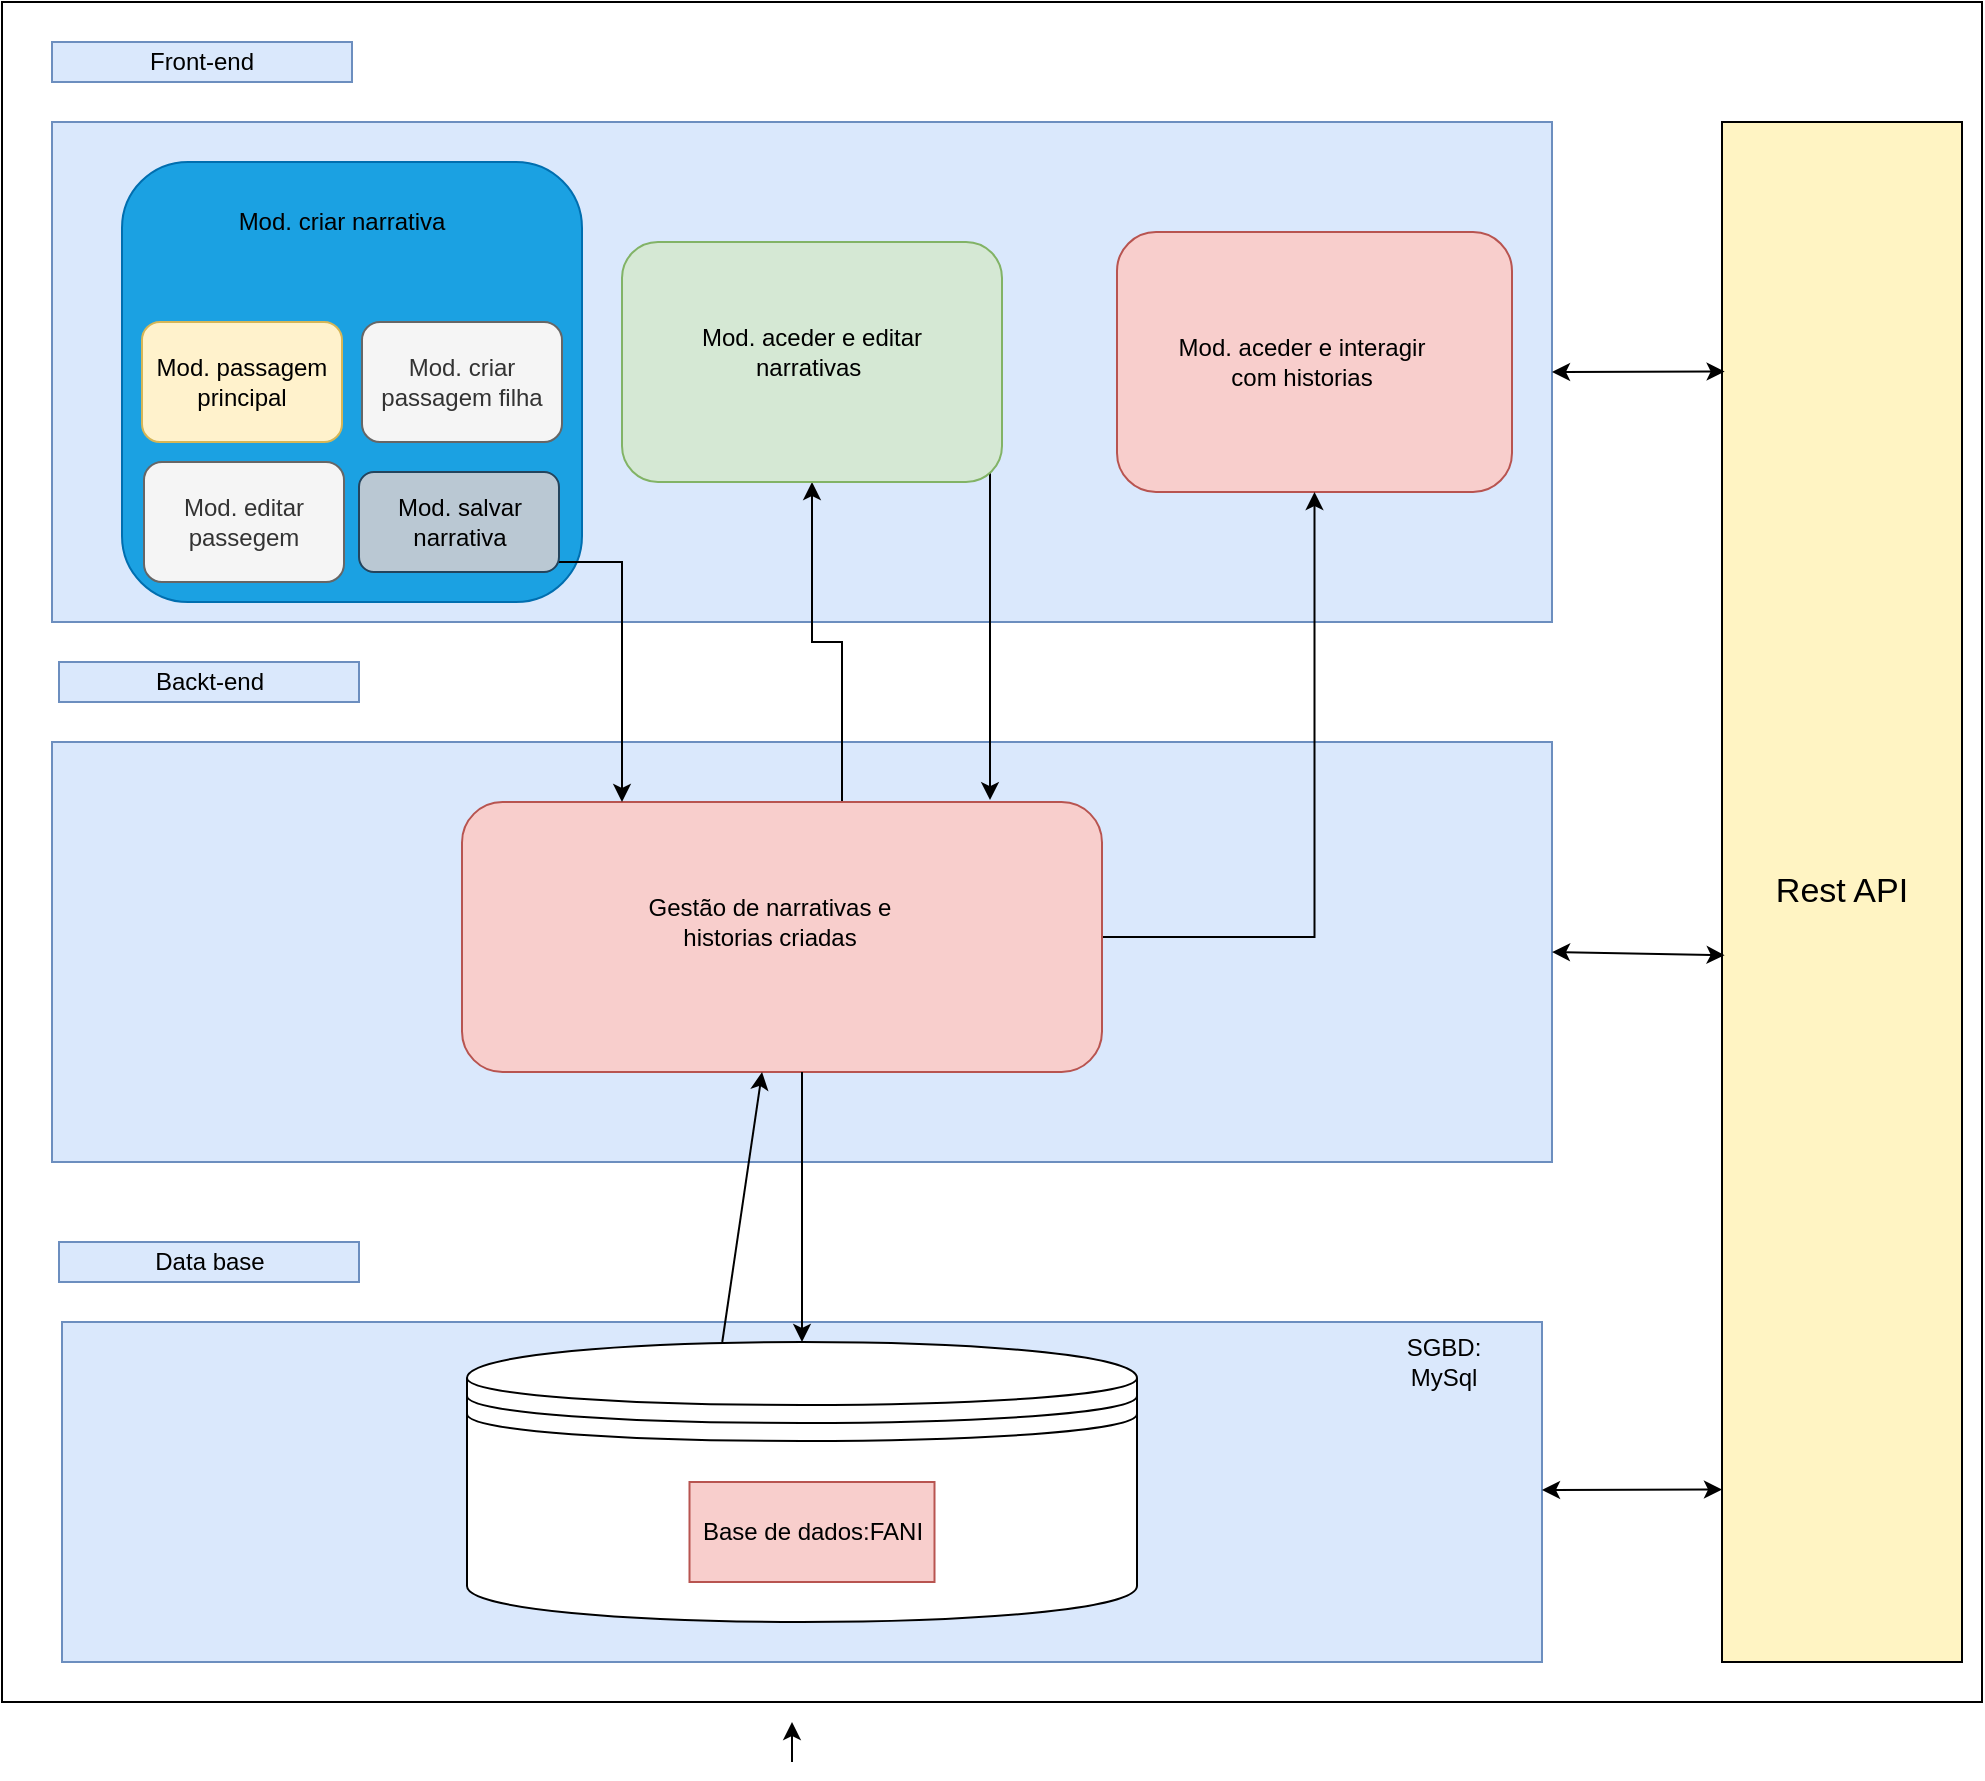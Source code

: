 <mxfile version="13.1.2" type="device"><diagram id="ecu35eCrPH-c3xKnf9FD" name="Page-1"><mxGraphModel dx="1048" dy="728" grid="1" gridSize="10" guides="1" tooltips="1" connect="1" arrows="1" fold="1" page="1" pageScale="1" pageWidth="583" pageHeight="827" math="0" shadow="0"><root><mxCell id="0"/><mxCell id="1" parent="0"/><mxCell id="sMcu5S0DDH_pW1TvDgsV-30" style="edgeStyle=orthogonalEdgeStyle;rounded=0;orthogonalLoop=1;jettySize=auto;html=1;" parent="1" edge="1"><mxGeometry relative="1" as="geometry"><mxPoint x="415" y="890" as="targetPoint"/><mxPoint x="415" y="910" as="sourcePoint"/></mxGeometry></mxCell><mxCell id="sMcu5S0DDH_pW1TvDgsV-1" value="" style="rounded=0;whiteSpace=wrap;html=1;" parent="1" vertex="1"><mxGeometry x="20" y="30" width="990" height="850" as="geometry"/></mxCell><mxCell id="sMcu5S0DDH_pW1TvDgsV-2" value="" style="rounded=0;whiteSpace=wrap;html=1;fillColor=#dae8fc;strokeColor=#6c8ebf;" parent="1" vertex="1"><mxGeometry x="45" y="90" width="750" height="250" as="geometry"/></mxCell><mxCell id="sMcu5S0DDH_pW1TvDgsV-7" value="" style="rounded=1;whiteSpace=wrap;html=1;fillColor=#f8cecc;strokeColor=#b85450;" parent="1" vertex="1"><mxGeometry x="577.5" y="145" width="197.5" height="130" as="geometry"/></mxCell><mxCell id="sMcu5S0DDH_pW1TvDgsV-15" value="Mod. aceder e interagir com historias" style="text;html=1;strokeColor=none;fillColor=none;align=center;verticalAlign=middle;whiteSpace=wrap;rounded=0;" parent="1" vertex="1"><mxGeometry x="600" y="200" width="140" height="20" as="geometry"/></mxCell><mxCell id="sMcu5S0DDH_pW1TvDgsV-19" value="Front-end&lt;br&gt;" style="text;html=1;strokeColor=#6c8ebf;fillColor=#dae8fc;align=center;verticalAlign=middle;whiteSpace=wrap;rounded=0;" parent="1" vertex="1"><mxGeometry x="45" y="50" width="150" height="20" as="geometry"/></mxCell><mxCell id="sMcu5S0DDH_pW1TvDgsV-20" value="Backt-end" style="text;html=1;strokeColor=#6c8ebf;fillColor=#dae8fc;align=center;verticalAlign=middle;whiteSpace=wrap;rounded=0;" parent="1" vertex="1"><mxGeometry x="48.5" y="360" width="150" height="20" as="geometry"/></mxCell><mxCell id="CwsmTLCI6kNENL_-xRQi-15" value="" style="edgeStyle=orthogonalEdgeStyle;rounded=0;orthogonalLoop=1;jettySize=auto;html=1;" parent="1" source="sMcu5S0DDH_pW1TvDgsV-21" target="sMcu5S0DDH_pW1TvDgsV-40" edge="1"><mxGeometry relative="1" as="geometry"/></mxCell><mxCell id="sMcu5S0DDH_pW1TvDgsV-21" value="" style="rounded=0;whiteSpace=wrap;html=1;fontStyle=1;fillColor=#dae8fc;strokeColor=#6c8ebf;" parent="1" vertex="1"><mxGeometry x="45" y="400" width="750" height="210" as="geometry"/></mxCell><mxCell id="CwsmTLCI6kNENL_-xRQi-10" value="" style="edgeStyle=orthogonalEdgeStyle;rounded=0;orthogonalLoop=1;jettySize=auto;html=1;" parent="1" source="sMcu5S0DDH_pW1TvDgsV-26" target="sMcu5S0DDH_pW1TvDgsV-5" edge="1"><mxGeometry relative="1" as="geometry"><mxPoint x="410" y="350" as="targetPoint"/><Array as="points"><mxPoint x="440" y="350"/><mxPoint x="425" y="350"/></Array></mxGeometry></mxCell><mxCell id="CwsmTLCI6kNENL_-xRQi-12" value="" style="edgeStyle=orthogonalEdgeStyle;rounded=0;orthogonalLoop=1;jettySize=auto;html=1;" parent="1" source="sMcu5S0DDH_pW1TvDgsV-26" target="sMcu5S0DDH_pW1TvDgsV-7" edge="1"><mxGeometry relative="1" as="geometry"><mxPoint x="410" y="350" as="targetPoint"/></mxGeometry></mxCell><mxCell id="sMcu5S0DDH_pW1TvDgsV-26" value="" style="rounded=1;whiteSpace=wrap;html=1;fillColor=#f8cecc;strokeColor=#b85450;" parent="1" vertex="1"><mxGeometry x="250" y="430" width="320" height="135" as="geometry"/></mxCell><mxCell id="sMcu5S0DDH_pW1TvDgsV-28" value="Data base" style="text;html=1;strokeColor=#6c8ebf;fillColor=#dae8fc;align=center;verticalAlign=middle;whiteSpace=wrap;rounded=0;" parent="1" vertex="1"><mxGeometry x="48.5" y="650" width="150" height="20" as="geometry"/></mxCell><mxCell id="sMcu5S0DDH_pW1TvDgsV-29" value="" style="rounded=0;whiteSpace=wrap;html=1;fillColor=#dae8fc;strokeColor=#6c8ebf;" parent="1" vertex="1"><mxGeometry x="50" y="690" width="740" height="170" as="geometry"/></mxCell><mxCell id="sMcu5S0DDH_pW1TvDgsV-37" value="Gestão de narrativas e historias criadas" style="text;html=1;strokeColor=none;fillColor=none;align=center;verticalAlign=middle;whiteSpace=wrap;rounded=0;" parent="1" vertex="1"><mxGeometry x="328" y="480" width="152" height="20" as="geometry"/></mxCell><mxCell id="sMcu5S0DDH_pW1TvDgsV-40" value="" style="shape=datastore;whiteSpace=wrap;html=1;" parent="1" vertex="1"><mxGeometry x="252.5" y="700" width="335" height="140" as="geometry"/></mxCell><mxCell id="sMcu5S0DDH_pW1TvDgsV-41" value="SGBD: MySql" style="text;html=1;strokeColor=none;fillColor=none;align=center;verticalAlign=middle;whiteSpace=wrap;rounded=0;" parent="1" vertex="1"><mxGeometry x="707" y="700" width="68" height="20" as="geometry"/></mxCell><mxCell id="sMcu5S0DDH_pW1TvDgsV-46" value="Base de dados:FANI" style="text;html=1;strokeColor=#b85450;fillColor=#f8cecc;align=center;verticalAlign=middle;whiteSpace=wrap;rounded=0;" parent="1" vertex="1"><mxGeometry x="363.75" y="770" width="122.5" height="50" as="geometry"/></mxCell><mxCell id="sMcu5S0DDH_pW1TvDgsV-66" style="edgeStyle=orthogonalEdgeStyle;rounded=0;orthogonalLoop=1;jettySize=auto;html=1;exitX=0.5;exitY=1;exitDx=0;exitDy=0;" parent="1" edge="1"><mxGeometry relative="1" as="geometry"><mxPoint x="495" y="835" as="sourcePoint"/><mxPoint x="495" y="835" as="targetPoint"/></mxGeometry></mxCell><mxCell id="zrxBGOjTMMGoSByNCiMJ-2" value="" style="rounded=1;whiteSpace=wrap;html=1;fillColor=#1ba1e2;strokeColor=#006EAF;fontColor=#ffffff;" parent="1" vertex="1"><mxGeometry x="80" y="110" width="230" height="220" as="geometry"/></mxCell><mxCell id="CwsmTLCI6kNENL_-xRQi-13" value="" style="edgeStyle=orthogonalEdgeStyle;rounded=0;orthogonalLoop=1;jettySize=auto;html=1;entryX=0.825;entryY=-0.007;entryDx=0;entryDy=0;entryPerimeter=0;exitX=1;exitY=0.5;exitDx=0;exitDy=0;" parent="1" source="sMcu5S0DDH_pW1TvDgsV-5" target="sMcu5S0DDH_pW1TvDgsV-26" edge="1"><mxGeometry relative="1" as="geometry"><mxPoint x="514" y="300" as="sourcePoint"/><Array as="points"><mxPoint x="514" y="210"/></Array></mxGeometry></mxCell><mxCell id="sMcu5S0DDH_pW1TvDgsV-5" value="" style="rounded=1;whiteSpace=wrap;html=1;fillColor=#d5e8d4;strokeColor=#82b366;" parent="1" vertex="1"><mxGeometry x="330" y="150" width="190" height="120" as="geometry"/></mxCell><mxCell id="zrxBGOjTMMGoSByNCiMJ-10" value="Mod. aceder e editar narrativas&amp;nbsp;" style="text;html=1;strokeColor=none;fillColor=none;align=center;verticalAlign=middle;whiteSpace=wrap;rounded=0;fontColor=#000000;" parent="1" vertex="1"><mxGeometry x="355" y="195" width="140" height="20" as="geometry"/></mxCell><mxCell id="CwsmTLCI6kNENL_-xRQi-5" value="" style="edgeStyle=orthogonalEdgeStyle;rounded=0;orthogonalLoop=1;jettySize=auto;html=1;" parent="1" source="zrxBGOjTMMGoSByNCiMJ-14" target="sMcu5S0DDH_pW1TvDgsV-26" edge="1"><mxGeometry relative="1" as="geometry"><Array as="points"><mxPoint x="330" y="310"/></Array></mxGeometry></mxCell><mxCell id="zrxBGOjTMMGoSByNCiMJ-14" value="Mod. salvar narrativa" style="rounded=1;whiteSpace=wrap;html=1;fillColor=#bac8d3;strokeColor=#23445d;" parent="1" vertex="1"><mxGeometry x="198.5" y="265" width="100" height="50" as="geometry"/></mxCell><mxCell id="CwsmTLCI6kNENL_-xRQi-1" value="Mod. criar narrativa" style="text;html=1;strokeColor=none;fillColor=none;align=center;verticalAlign=middle;whiteSpace=wrap;rounded=0;" parent="1" vertex="1"><mxGeometry x="120" y="130" width="140" height="20" as="geometry"/></mxCell><mxCell id="sMcu5S0DDH_pW1TvDgsV-23" value="Mod. passagem principal" style="rounded=1;whiteSpace=wrap;html=1;fillColor=#fff2cc;strokeColor=#d6b656;" parent="1" vertex="1"><mxGeometry x="90" y="190" width="100" height="60" as="geometry"/></mxCell><mxCell id="sMcu5S0DDH_pW1TvDgsV-25" value="Mod. criar passagem filha" style="rounded=1;whiteSpace=wrap;html=1;fillColor=#f5f5f5;strokeColor=#666666;fontColor=#333333;" parent="1" vertex="1"><mxGeometry x="200" y="190" width="100" height="60" as="geometry"/></mxCell><mxCell id="CwsmTLCI6kNENL_-xRQi-14" style="edgeStyle=orthogonalEdgeStyle;rounded=0;orthogonalLoop=1;jettySize=auto;html=1;" parent="1" source="sMcu5S0DDH_pW1TvDgsV-26" target="sMcu5S0DDH_pW1TvDgsV-40" edge="1"><mxGeometry relative="1" as="geometry"><Array as="points"><mxPoint x="420" y="600"/><mxPoint x="420" y="600"/></Array></mxGeometry></mxCell><mxCell id="CwsmTLCI6kNENL_-xRQi-17" value="" style="endArrow=classic;html=1;exitX=0.381;exitY=0;exitDx=0;exitDy=0;exitPerimeter=0;" parent="1" source="sMcu5S0DDH_pW1TvDgsV-40" target="sMcu5S0DDH_pW1TvDgsV-26" edge="1"><mxGeometry width="50" height="50" relative="1" as="geometry"><mxPoint x="300" y="690" as="sourcePoint"/><mxPoint x="350" y="640" as="targetPoint"/></mxGeometry></mxCell><mxCell id="XQ32OZh-LJRkEbe4P1A1-1" value="Mod. editar passegem" style="rounded=1;whiteSpace=wrap;html=1;fillColor=#f5f5f5;strokeColor=#666666;fontColor=#333333;" parent="1" vertex="1"><mxGeometry x="91" y="260" width="100" height="60" as="geometry"/></mxCell><mxCell id="o6hVzytesW53cGC0Xghc-2" value="&lt;font style=&quot;font-size: 17px&quot;&gt;Rest API&lt;/font&gt;" style="rounded=0;whiteSpace=wrap;html=1;fillColor=#FFF4C3;" vertex="1" parent="1"><mxGeometry x="880" y="90" width="120" height="770" as="geometry"/></mxCell><mxCell id="o6hVzytesW53cGC0Xghc-5" value="" style="endArrow=classic;startArrow=classic;html=1;entryX=0;entryY=0.888;entryDx=0;entryDy=0;entryPerimeter=0;" edge="1" parent="1" source="sMcu5S0DDH_pW1TvDgsV-29" target="o6hVzytesW53cGC0Xghc-2"><mxGeometry width="50" height="50" relative="1" as="geometry"><mxPoint x="800" y="830" as="sourcePoint"/><mxPoint x="850" y="780" as="targetPoint"/></mxGeometry></mxCell><mxCell id="o6hVzytesW53cGC0Xghc-6" value="" style="endArrow=classic;startArrow=classic;html=1;exitX=1;exitY=0.5;exitDx=0;exitDy=0;entryX=0.011;entryY=0.541;entryDx=0;entryDy=0;entryPerimeter=0;" edge="1" parent="1" source="sMcu5S0DDH_pW1TvDgsV-21" target="o6hVzytesW53cGC0Xghc-2"><mxGeometry width="50" height="50" relative="1" as="geometry"><mxPoint x="795" y="480.003" as="sourcePoint"/><mxPoint x="885" y="490" as="targetPoint"/></mxGeometry></mxCell><mxCell id="o6hVzytesW53cGC0Xghc-7" value="" style="endArrow=classic;startArrow=classic;html=1;entryX=0.011;entryY=0.162;entryDx=0;entryDy=0;entryPerimeter=0;exitX=1;exitY=0.5;exitDx=0;exitDy=0;" edge="1" parent="1" source="sMcu5S0DDH_pW1TvDgsV-2" target="o6hVzytesW53cGC0Xghc-2"><mxGeometry width="50" height="50" relative="1" as="geometry"><mxPoint x="810" y="220.003" as="sourcePoint"/><mxPoint x="900" y="221.06" as="targetPoint"/><Array as="points"/></mxGeometry></mxCell></root></mxGraphModel></diagram></mxfile>